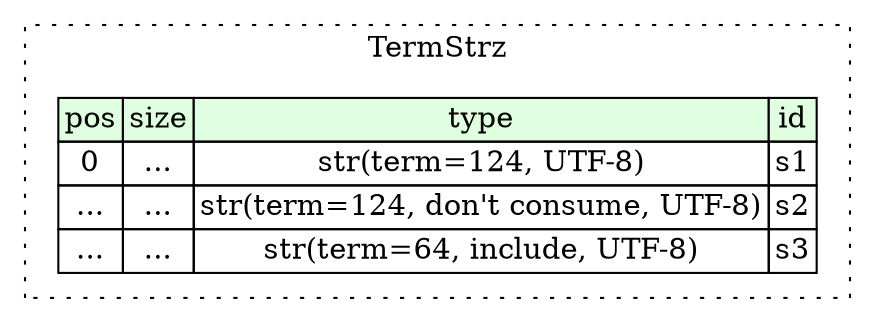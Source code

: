 digraph {
	rankdir=LR;
	node [shape=plaintext];
	subgraph cluster__term_strz {
		label="TermStrz";
		graph[style=dotted];

		term_strz__seq [label=<<TABLE BORDER="0" CELLBORDER="1" CELLSPACING="0">
			<TR><TD BGCOLOR="#E0FFE0">pos</TD><TD BGCOLOR="#E0FFE0">size</TD><TD BGCOLOR="#E0FFE0">type</TD><TD BGCOLOR="#E0FFE0">id</TD></TR>
			<TR><TD PORT="s1_pos">0</TD><TD PORT="s1_size">...</TD><TD>str(term=124, UTF-8)</TD><TD PORT="s1_type">s1</TD></TR>
			<TR><TD PORT="s2_pos">...</TD><TD PORT="s2_size">...</TD><TD>str(term=124, don't consume, UTF-8)</TD><TD PORT="s2_type">s2</TD></TR>
			<TR><TD PORT="s3_pos">...</TD><TD PORT="s3_size">...</TD><TD>str(term=64, include, UTF-8)</TD><TD PORT="s3_type">s3</TD></TR>
		</TABLE>>];
	}
}
